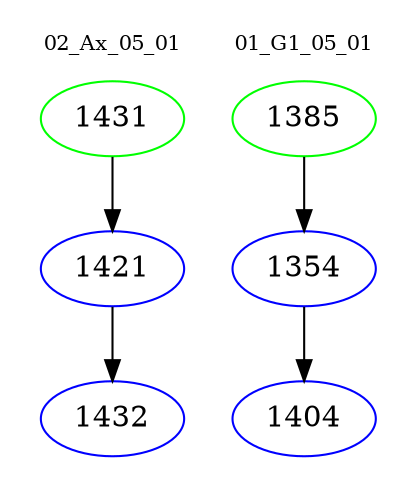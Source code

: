 digraph{
subgraph cluster_0 {
color = white
label = "02_Ax_05_01";
fontsize=10;
T0_1431 [label="1431", color="green"]
T0_1431 -> T0_1421 [color="black"]
T0_1421 [label="1421", color="blue"]
T0_1421 -> T0_1432 [color="black"]
T0_1432 [label="1432", color="blue"]
}
subgraph cluster_1 {
color = white
label = "01_G1_05_01";
fontsize=10;
T1_1385 [label="1385", color="green"]
T1_1385 -> T1_1354 [color="black"]
T1_1354 [label="1354", color="blue"]
T1_1354 -> T1_1404 [color="black"]
T1_1404 [label="1404", color="blue"]
}
}
